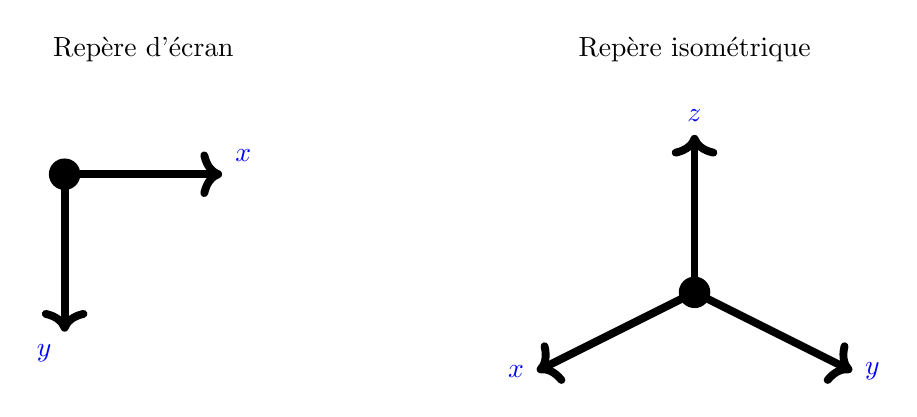 \begin{tikzpicture}[scale=2, fleche/.style={->, line width=1mm}, var/.style={text=blue}, anchor=base]
  % Repère écran
  \begin{scope}
    \draw[fleche] (0,0) -- node[var, pos=1.0, above right] {$x$} ++ (1,0);
    \draw[fleche] (0,0) -- node[var, pos=1.0, below left]  {$y$} ++ (0,-1);
    \fill (0,0) circle (1mm);
    \node at (0.5, 0.75) {Repère d'écran};
  \end{scope}
  % Repère isométrique
  \begin{scope}[xshift=4cm, yshift=-2.5mm]
    \draw[fleche] (0,-0.5) -- node[var, pos=1.0, left]  {$x$} ++ (-1,-0.5);
    \draw[fleche] (0,-0.5) -- node[var, pos=1.0, right] {$y$} ++ ( 1,-0.5);
    \draw[fleche] (0,-0.5) -- node[var, pos=1.0, above] {$z$} ++ ( 0,   1);
    \fill (0,-0.5) circle (1mm);
    \node at (0, 1) {Repère isométrique};
  \end{scope}
\end{tikzpicture}

